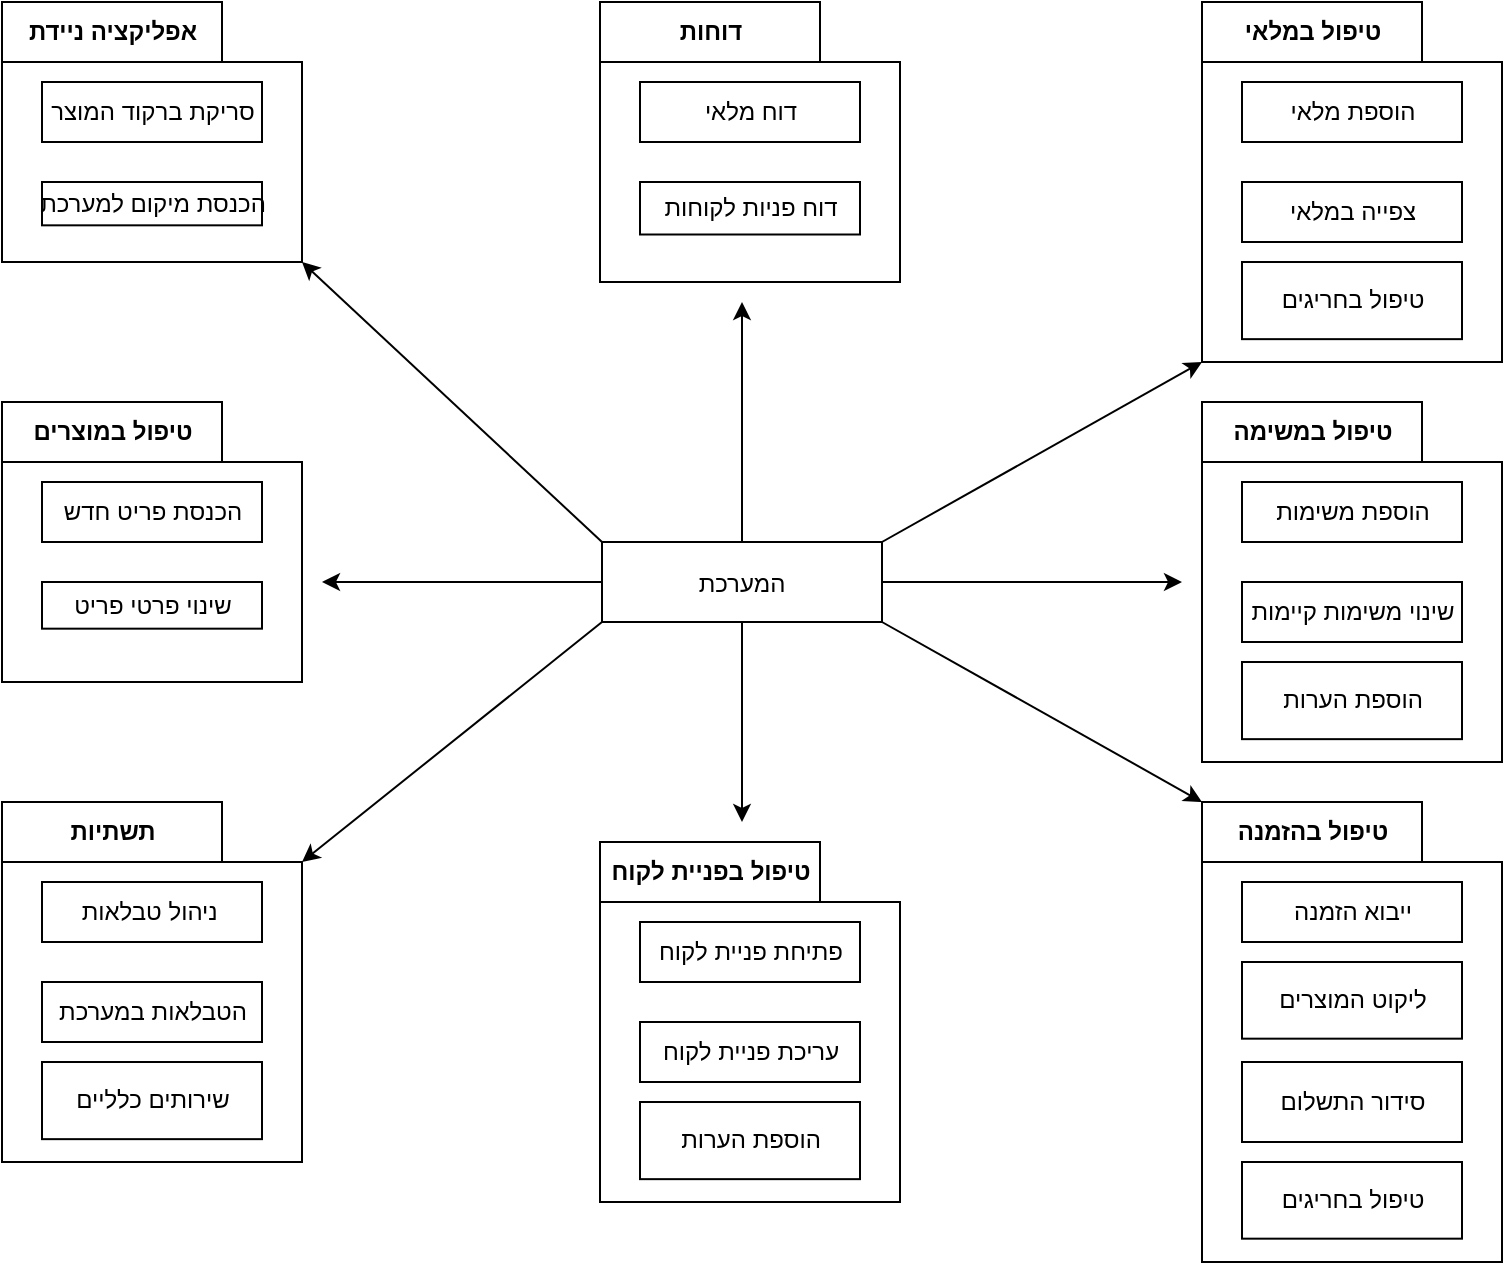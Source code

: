 <mxfile version="13.10.4" type="github">
  <diagram id="C5RBs43oDa-KdzZeNtuy" name="Page-1">
    <mxGraphModel dx="868" dy="450" grid="1" gridSize="10" guides="1" tooltips="1" connect="1" arrows="1" fold="1" page="1" pageScale="1" pageWidth="827" pageHeight="1169" background="none" math="0" shadow="0">
      <root>
        <mxCell id="WIyWlLk6GJQsqaUBKTNV-0" />
        <mxCell id="WIyWlLk6GJQsqaUBKTNV-1" parent="WIyWlLk6GJQsqaUBKTNV-0" />
        <mxCell id="aVnYMngcXuuk72Z8o889-0" value="אפליקציה ניידת" style="shape=folder;fontStyle=1;tabWidth=110;tabHeight=30;tabPosition=left;html=1;boundedLbl=1;labelInHeader=1;" vertex="1" parent="WIyWlLk6GJQsqaUBKTNV-1">
          <mxGeometry x="40" y="40" width="150" height="130" as="geometry" />
        </mxCell>
        <mxCell id="aVnYMngcXuuk72Z8o889-1" value="סריקת ברקוד המוצר" style="html=1;" vertex="1" parent="aVnYMngcXuuk72Z8o889-0">
          <mxGeometry width="110" height="30" relative="1" as="geometry">
            <mxPoint x="20" y="40" as="offset" />
          </mxGeometry>
        </mxCell>
        <mxCell id="aVnYMngcXuuk72Z8o889-3" value="הכנסת מיקום למערכת" style="html=1;" vertex="1" parent="aVnYMngcXuuk72Z8o889-0">
          <mxGeometry x="20" y="90" width="110" height="21.667" as="geometry" />
        </mxCell>
        <mxCell id="aVnYMngcXuuk72Z8o889-4" value="טיפול במוצרים" style="shape=folder;fontStyle=1;tabWidth=110;tabHeight=30;tabPosition=left;html=1;boundedLbl=1;labelInHeader=1;" vertex="1" parent="WIyWlLk6GJQsqaUBKTNV-1">
          <mxGeometry x="40" y="240" width="150" height="140" as="geometry" />
        </mxCell>
        <mxCell id="aVnYMngcXuuk72Z8o889-5" value="הכנסת פריט חדש" style="html=1;" vertex="1" parent="aVnYMngcXuuk72Z8o889-4">
          <mxGeometry width="110" height="30" relative="1" as="geometry">
            <mxPoint x="20" y="40" as="offset" />
          </mxGeometry>
        </mxCell>
        <mxCell id="aVnYMngcXuuk72Z8o889-7" value="שינוי פרטי פריט" style="html=1;" vertex="1" parent="aVnYMngcXuuk72Z8o889-4">
          <mxGeometry x="20" y="90" width="110" height="23.333" as="geometry" />
        </mxCell>
        <mxCell id="aVnYMngcXuuk72Z8o889-8" value="טיפול במלאי" style="shape=folder;fontStyle=1;tabWidth=110;tabHeight=30;tabPosition=left;html=1;boundedLbl=1;labelInHeader=1;" vertex="1" parent="WIyWlLk6GJQsqaUBKTNV-1">
          <mxGeometry x="640" y="40" width="150" height="180" as="geometry" />
        </mxCell>
        <mxCell id="aVnYMngcXuuk72Z8o889-9" value="הוספת מלאי" style="html=1;" vertex="1" parent="aVnYMngcXuuk72Z8o889-8">
          <mxGeometry width="110" height="30" relative="1" as="geometry">
            <mxPoint x="20" y="40" as="offset" />
          </mxGeometry>
        </mxCell>
        <mxCell id="aVnYMngcXuuk72Z8o889-10" value="טיפול בחריגים" style="html=1;" vertex="1" parent="aVnYMngcXuuk72Z8o889-8">
          <mxGeometry x="20" y="130.004" width="110" height="38.571" as="geometry" />
        </mxCell>
        <mxCell id="aVnYMngcXuuk72Z8o889-11" value="צפייה במלאי" style="html=1;" vertex="1" parent="aVnYMngcXuuk72Z8o889-8">
          <mxGeometry x="20" y="90" width="110" height="30" as="geometry" />
        </mxCell>
        <mxCell id="aVnYMngcXuuk72Z8o889-12" value="טיפול במשימה" style="shape=folder;fontStyle=1;tabWidth=110;tabHeight=30;tabPosition=left;html=1;boundedLbl=1;labelInHeader=1;" vertex="1" parent="WIyWlLk6GJQsqaUBKTNV-1">
          <mxGeometry x="640" y="240" width="150" height="180" as="geometry" />
        </mxCell>
        <mxCell id="aVnYMngcXuuk72Z8o889-13" value="הוספת משימות" style="html=1;" vertex="1" parent="aVnYMngcXuuk72Z8o889-12">
          <mxGeometry width="110" height="30" relative="1" as="geometry">
            <mxPoint x="20" y="40" as="offset" />
          </mxGeometry>
        </mxCell>
        <mxCell id="aVnYMngcXuuk72Z8o889-14" value="הוספת הערות" style="html=1;" vertex="1" parent="aVnYMngcXuuk72Z8o889-12">
          <mxGeometry x="20" y="130.004" width="110" height="38.571" as="geometry" />
        </mxCell>
        <mxCell id="aVnYMngcXuuk72Z8o889-15" value="שינוי משימות קיימות" style="html=1;" vertex="1" parent="aVnYMngcXuuk72Z8o889-12">
          <mxGeometry x="20" y="90" width="110" height="30" as="geometry" />
        </mxCell>
        <mxCell id="aVnYMngcXuuk72Z8o889-16" value="טיפול בהזמנה" style="shape=folder;fontStyle=1;tabWidth=110;tabHeight=30;tabPosition=left;html=1;boundedLbl=1;labelInHeader=1;" vertex="1" parent="WIyWlLk6GJQsqaUBKTNV-1">
          <mxGeometry x="640" y="440" width="150" height="230" as="geometry" />
        </mxCell>
        <mxCell id="aVnYMngcXuuk72Z8o889-17" value="ייבוא הזמנה" style="html=1;" vertex="1" parent="aVnYMngcXuuk72Z8o889-16">
          <mxGeometry width="110" height="30" relative="1" as="geometry">
            <mxPoint x="20" y="40" as="offset" />
          </mxGeometry>
        </mxCell>
        <mxCell id="aVnYMngcXuuk72Z8o889-18" value="סידור התשלום" style="html=1;" vertex="1" parent="aVnYMngcXuuk72Z8o889-16">
          <mxGeometry x="20" y="130" width="110" height="40" as="geometry" />
        </mxCell>
        <mxCell id="aVnYMngcXuuk72Z8o889-19" value="ליקוט המוצרים" style="html=1;" vertex="1" parent="aVnYMngcXuuk72Z8o889-16">
          <mxGeometry x="20" y="80.0" width="110" height="38.333" as="geometry" />
        </mxCell>
        <mxCell id="aVnYMngcXuuk72Z8o889-36" value="טיפול בחריגים" style="html=1;" vertex="1" parent="aVnYMngcXuuk72Z8o889-16">
          <mxGeometry x="20" y="180" width="110" height="38.333" as="geometry" />
        </mxCell>
        <mxCell id="aVnYMngcXuuk72Z8o889-20" value="תשתיות" style="shape=folder;fontStyle=1;tabWidth=110;tabHeight=30;tabPosition=left;html=1;boundedLbl=1;labelInHeader=1;" vertex="1" parent="WIyWlLk6GJQsqaUBKTNV-1">
          <mxGeometry x="40" y="440" width="150" height="180" as="geometry" />
        </mxCell>
        <mxCell id="aVnYMngcXuuk72Z8o889-21" value="ניהול טבלאות&amp;nbsp;" style="html=1;" vertex="1" parent="aVnYMngcXuuk72Z8o889-20">
          <mxGeometry width="110" height="30" relative="1" as="geometry">
            <mxPoint x="20" y="40" as="offset" />
          </mxGeometry>
        </mxCell>
        <mxCell id="aVnYMngcXuuk72Z8o889-22" value="שירותים כלליים" style="html=1;" vertex="1" parent="aVnYMngcXuuk72Z8o889-20">
          <mxGeometry x="20" y="130.004" width="110" height="38.571" as="geometry" />
        </mxCell>
        <mxCell id="aVnYMngcXuuk72Z8o889-23" value="הטבלאות במערכת" style="html=1;" vertex="1" parent="aVnYMngcXuuk72Z8o889-20">
          <mxGeometry x="20" y="90" width="110" height="30" as="geometry" />
        </mxCell>
        <mxCell id="aVnYMngcXuuk72Z8o889-25" value="טיפול בפניית לקוח" style="shape=folder;fontStyle=1;tabWidth=110;tabHeight=30;tabPosition=left;html=1;boundedLbl=1;labelInHeader=1;" vertex="1" parent="WIyWlLk6GJQsqaUBKTNV-1">
          <mxGeometry x="339" y="460" width="150" height="180" as="geometry" />
        </mxCell>
        <mxCell id="aVnYMngcXuuk72Z8o889-26" value="פתיחת פניית לקוח" style="html=1;" vertex="1" parent="aVnYMngcXuuk72Z8o889-25">
          <mxGeometry width="110" height="30" relative="1" as="geometry">
            <mxPoint x="20" y="40" as="offset" />
          </mxGeometry>
        </mxCell>
        <mxCell id="aVnYMngcXuuk72Z8o889-27" value="הוספת הערות" style="html=1;" vertex="1" parent="aVnYMngcXuuk72Z8o889-25">
          <mxGeometry x="20" y="130.004" width="110" height="38.571" as="geometry" />
        </mxCell>
        <mxCell id="aVnYMngcXuuk72Z8o889-28" value="עריכת פניית לקוח" style="html=1;" vertex="1" parent="aVnYMngcXuuk72Z8o889-25">
          <mxGeometry x="20" y="90" width="110" height="30" as="geometry" />
        </mxCell>
        <mxCell id="aVnYMngcXuuk72Z8o889-29" value="דוחות" style="shape=folder;fontStyle=1;tabWidth=110;tabHeight=30;tabPosition=left;html=1;boundedLbl=1;labelInHeader=1;" vertex="1" parent="WIyWlLk6GJQsqaUBKTNV-1">
          <mxGeometry x="339" y="40" width="150" height="140" as="geometry" />
        </mxCell>
        <mxCell id="aVnYMngcXuuk72Z8o889-30" value="דוח מלאי" style="html=1;" vertex="1" parent="aVnYMngcXuuk72Z8o889-29">
          <mxGeometry width="110" height="30" relative="1" as="geometry">
            <mxPoint x="20" y="40" as="offset" />
          </mxGeometry>
        </mxCell>
        <mxCell id="aVnYMngcXuuk72Z8o889-41" value="דוח פניות לקוחות" style="html=1;" vertex="1" parent="aVnYMngcXuuk72Z8o889-29">
          <mxGeometry x="20" y="90.001" width="110" height="26.25" as="geometry" />
        </mxCell>
        <mxCell id="aVnYMngcXuuk72Z8o889-33" style="edgeStyle=orthogonalEdgeStyle;rounded=0;orthogonalLoop=1;jettySize=auto;html=1;exitX=0.5;exitY=1;exitDx=0;exitDy=0;exitPerimeter=0;" edge="1" parent="WIyWlLk6GJQsqaUBKTNV-1" source="aVnYMngcXuuk72Z8o889-0" target="aVnYMngcXuuk72Z8o889-0">
          <mxGeometry relative="1" as="geometry" />
        </mxCell>
        <mxCell id="aVnYMngcXuuk72Z8o889-34" style="edgeStyle=orthogonalEdgeStyle;rounded=0;orthogonalLoop=1;jettySize=auto;html=1;exitX=0.5;exitY=1;exitDx=0;exitDy=0;exitPerimeter=0;" edge="1" parent="WIyWlLk6GJQsqaUBKTNV-1" source="aVnYMngcXuuk72Z8o889-4" target="aVnYMngcXuuk72Z8o889-4">
          <mxGeometry relative="1" as="geometry" />
        </mxCell>
        <mxCell id="aVnYMngcXuuk72Z8o889-44" value="" style="edgeStyle=orthogonalEdgeStyle;rounded=0;orthogonalLoop=1;jettySize=auto;html=1;" edge="1" parent="WIyWlLk6GJQsqaUBKTNV-1" source="aVnYMngcXuuk72Z8o889-42">
          <mxGeometry relative="1" as="geometry">
            <mxPoint x="200" y="330" as="targetPoint" />
          </mxGeometry>
        </mxCell>
        <mxCell id="aVnYMngcXuuk72Z8o889-46" value="" style="edgeStyle=orthogonalEdgeStyle;rounded=0;orthogonalLoop=1;jettySize=auto;html=1;" edge="1" parent="WIyWlLk6GJQsqaUBKTNV-1" source="aVnYMngcXuuk72Z8o889-42">
          <mxGeometry relative="1" as="geometry">
            <mxPoint x="630" y="330" as="targetPoint" />
          </mxGeometry>
        </mxCell>
        <mxCell id="aVnYMngcXuuk72Z8o889-48" value="" style="edgeStyle=orthogonalEdgeStyle;rounded=0;orthogonalLoop=1;jettySize=auto;html=1;" edge="1" parent="WIyWlLk6GJQsqaUBKTNV-1" source="aVnYMngcXuuk72Z8o889-42">
          <mxGeometry relative="1" as="geometry">
            <mxPoint x="410" y="190" as="targetPoint" />
          </mxGeometry>
        </mxCell>
        <mxCell id="aVnYMngcXuuk72Z8o889-49" value="" style="edgeStyle=orthogonalEdgeStyle;rounded=0;orthogonalLoop=1;jettySize=auto;html=1;" edge="1" parent="WIyWlLk6GJQsqaUBKTNV-1" source="aVnYMngcXuuk72Z8o889-42">
          <mxGeometry relative="1" as="geometry">
            <mxPoint x="410" y="450" as="targetPoint" />
          </mxGeometry>
        </mxCell>
        <mxCell id="aVnYMngcXuuk72Z8o889-42" value="המערכת" style="text;align=center;verticalAlign=middle;dashed=0;fillColor=#ffffff;strokeColor=#000000;" vertex="1" parent="WIyWlLk6GJQsqaUBKTNV-1">
          <mxGeometry x="340" y="310" width="140" height="40" as="geometry" />
        </mxCell>
        <mxCell id="aVnYMngcXuuk72Z8o889-50" value="" style="endArrow=classic;html=1;exitX=1;exitY=0;exitDx=0;exitDy=0;entryX=0;entryY=0;entryDx=0;entryDy=180;entryPerimeter=0;" edge="1" parent="WIyWlLk6GJQsqaUBKTNV-1" source="aVnYMngcXuuk72Z8o889-42" target="aVnYMngcXuuk72Z8o889-8">
          <mxGeometry width="50" height="50" relative="1" as="geometry">
            <mxPoint x="390" y="260" as="sourcePoint" />
            <mxPoint x="440" y="210" as="targetPoint" />
          </mxGeometry>
        </mxCell>
        <mxCell id="aVnYMngcXuuk72Z8o889-51" value="" style="endArrow=classic;html=1;exitX=0;exitY=0;exitDx=0;exitDy=0;entryX=0;entryY=0;entryDx=150;entryDy=130;entryPerimeter=0;" edge="1" parent="WIyWlLk6GJQsqaUBKTNV-1" source="aVnYMngcXuuk72Z8o889-42" target="aVnYMngcXuuk72Z8o889-0">
          <mxGeometry width="50" height="50" relative="1" as="geometry">
            <mxPoint x="390" y="260" as="sourcePoint" />
            <mxPoint x="440" y="210" as="targetPoint" />
          </mxGeometry>
        </mxCell>
        <mxCell id="aVnYMngcXuuk72Z8o889-52" value="" style="endArrow=classic;html=1;exitX=0;exitY=1;exitDx=0;exitDy=0;entryX=0;entryY=0;entryDx=150;entryDy=30;entryPerimeter=0;" edge="1" parent="WIyWlLk6GJQsqaUBKTNV-1" source="aVnYMngcXuuk72Z8o889-42" target="aVnYMngcXuuk72Z8o889-20">
          <mxGeometry width="50" height="50" relative="1" as="geometry">
            <mxPoint x="390" y="360" as="sourcePoint" />
            <mxPoint x="440" y="310" as="targetPoint" />
          </mxGeometry>
        </mxCell>
        <mxCell id="aVnYMngcXuuk72Z8o889-53" value="" style="endArrow=classic;html=1;exitX=1;exitY=1;exitDx=0;exitDy=0;entryX=0;entryY=0;entryDx=0;entryDy=0;entryPerimeter=0;" edge="1" parent="WIyWlLk6GJQsqaUBKTNV-1" source="aVnYMngcXuuk72Z8o889-42" target="aVnYMngcXuuk72Z8o889-16">
          <mxGeometry width="50" height="50" relative="1" as="geometry">
            <mxPoint x="390" y="360" as="sourcePoint" />
            <mxPoint x="440" y="310" as="targetPoint" />
          </mxGeometry>
        </mxCell>
      </root>
    </mxGraphModel>
  </diagram>
</mxfile>
